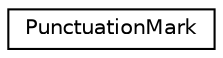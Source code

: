 digraph "Graphical Class Hierarchy"
{
  edge [fontname="Helvetica",fontsize="10",labelfontname="Helvetica",labelfontsize="10"];
  node [fontname="Helvetica",fontsize="10",shape=record];
  rankdir="LR";
  Node0 [label="PunctuationMark",height=0.2,width=0.4,color="black", fillcolor="white", style="filled",URL="$class_punctuation_mark.html"];
}
